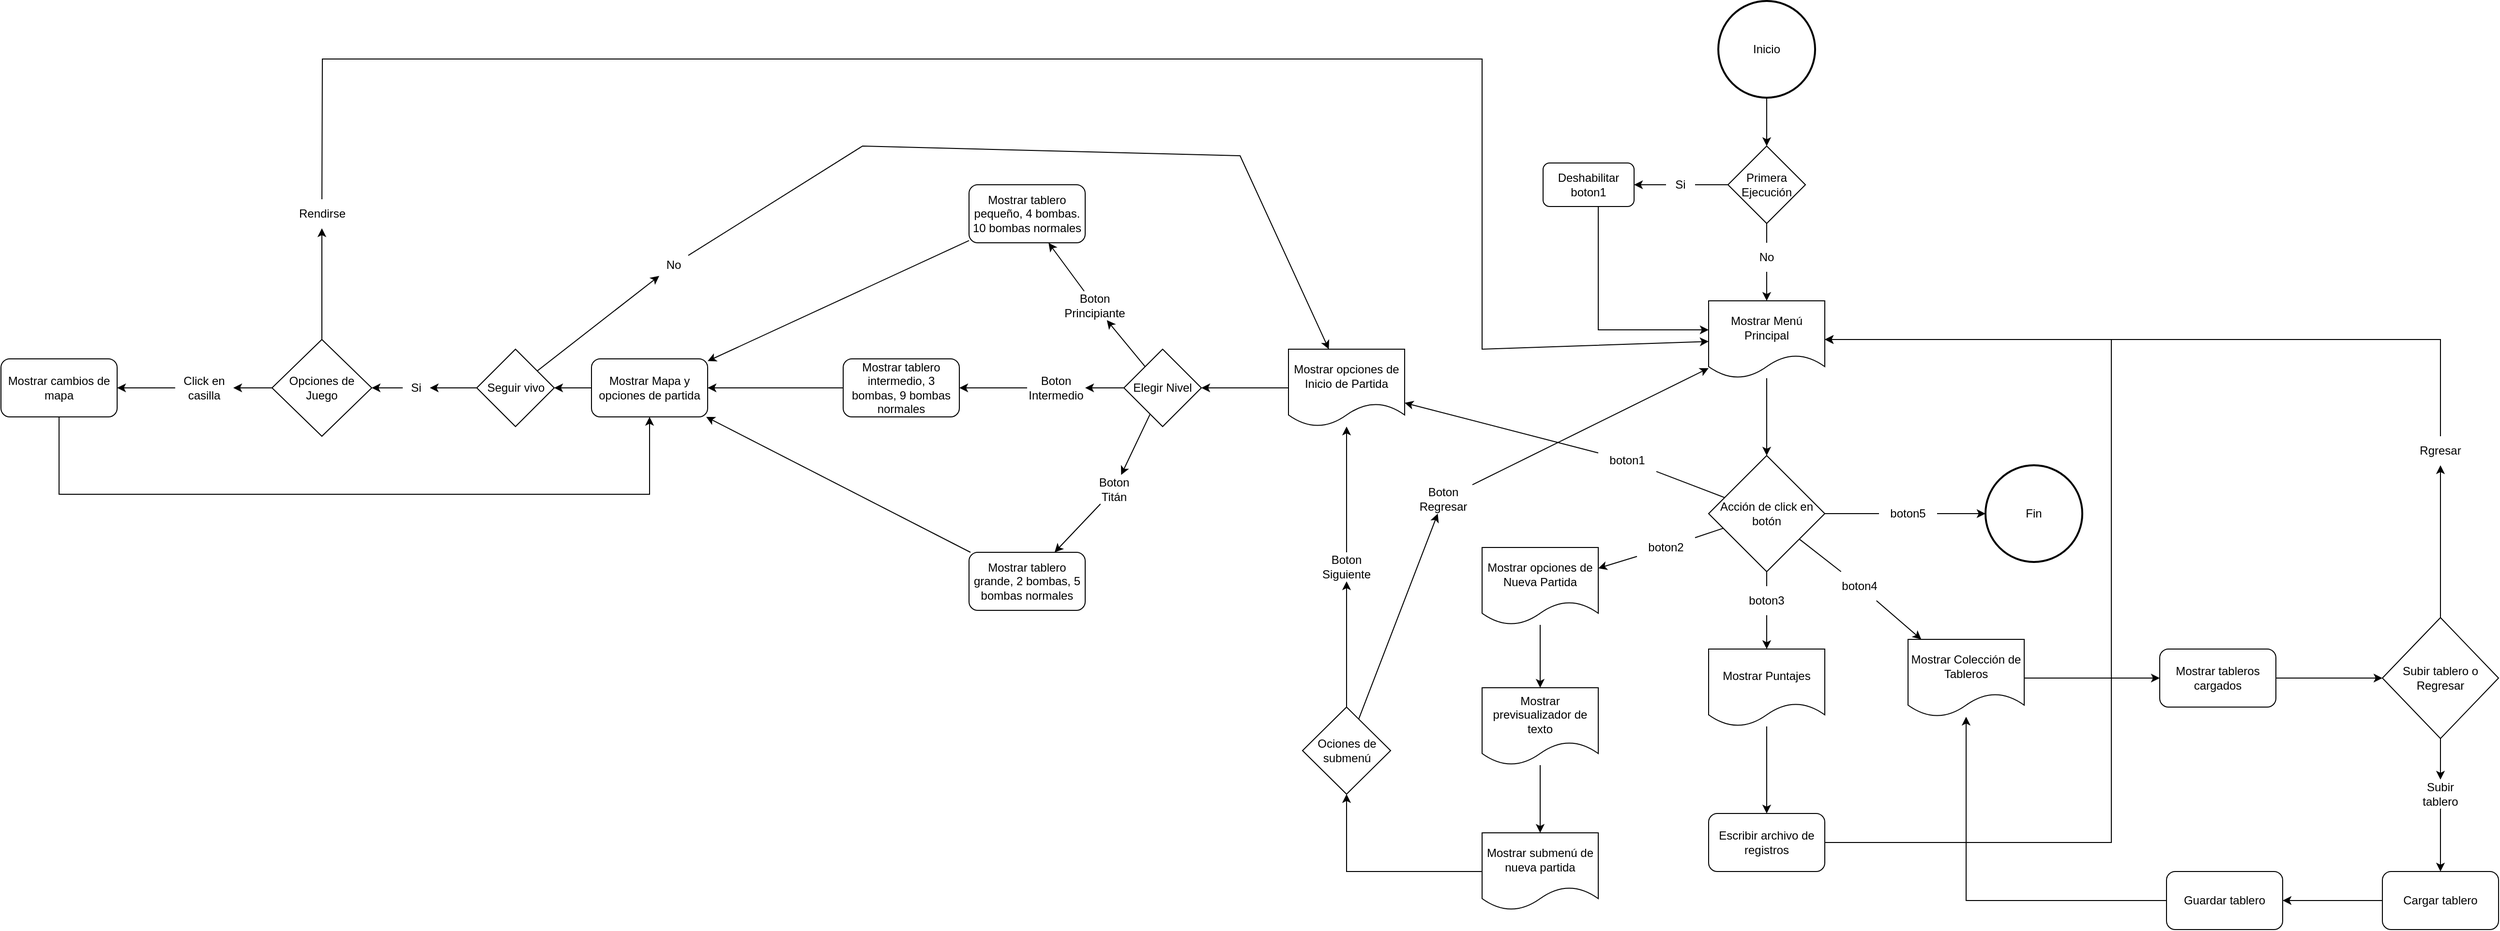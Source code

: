 <mxfile version="21.1.2" type="device">
  <diagram name="Página-1" id="up39gmnO_o5E0UOpGgPX">
    <mxGraphModel dx="2688" dy="746" grid="1" gridSize="10" guides="1" tooltips="1" connect="1" arrows="1" fold="1" page="1" pageScale="1" pageWidth="827" pageHeight="1169" math="0" shadow="0">
      <root>
        <mxCell id="0" />
        <mxCell id="1" parent="0" />
        <mxCell id="CabLyYHGJtXLeLVNCOU3-33" style="edgeStyle=orthogonalEdgeStyle;rounded=0;orthogonalLoop=1;jettySize=auto;html=1;" parent="1" source="CabLyYHGJtXLeLVNCOU3-1" target="CabLyYHGJtXLeLVNCOU3-31" edge="1">
          <mxGeometry relative="1" as="geometry" />
        </mxCell>
        <mxCell id="CabLyYHGJtXLeLVNCOU3-1" value="&lt;font style=&quot;vertical-align: inherit;&quot;&gt;&lt;font style=&quot;vertical-align: inherit;&quot;&gt;Inicio&lt;/font&gt;&lt;/font&gt;" style="strokeWidth=2;html=1;shape=mxgraph.flowchart.start_2;whiteSpace=wrap;" parent="1" vertex="1">
          <mxGeometry x="364" y="20" width="100" height="100" as="geometry" />
        </mxCell>
        <mxCell id="CabLyYHGJtXLeLVNCOU3-8" value="" style="rounded=0;orthogonalLoop=1;jettySize=auto;html=1;" parent="1" source="CabLyYHGJtXLeLVNCOU3-6" target="CabLyYHGJtXLeLVNCOU3-7" edge="1">
          <mxGeometry relative="1" as="geometry" />
        </mxCell>
        <mxCell id="CabLyYHGJtXLeLVNCOU3-6" value="&lt;font style=&quot;vertical-align: inherit;&quot;&gt;&lt;font style=&quot;vertical-align: inherit;&quot;&gt;Mostrar Menú Principal&lt;/font&gt;&lt;/font&gt;" style="shape=document;whiteSpace=wrap;html=1;boundedLbl=1;" parent="1" vertex="1">
          <mxGeometry x="354" y="330" width="120" height="80" as="geometry" />
        </mxCell>
        <mxCell id="CabLyYHGJtXLeLVNCOU3-7" value="&lt;font style=&quot;vertical-align: inherit;&quot;&gt;&lt;font style=&quot;vertical-align: inherit;&quot;&gt;Acción de click en botón&lt;/font&gt;&lt;/font&gt;" style="rhombus;whiteSpace=wrap;html=1;" parent="1" vertex="1">
          <mxGeometry x="354" y="490" width="120" height="120" as="geometry" />
        </mxCell>
        <mxCell id="CabLyYHGJtXLeLVNCOU3-9" value="" style="endArrow=classic;html=1;rounded=0;startArrow=none;" parent="1" source="CabLyYHGJtXLeLVNCOU3-16" target="CabLyYHGJtXLeLVNCOU3-14" edge="1">
          <mxGeometry width="50" height="50" relative="1" as="geometry">
            <mxPoint x="270" y="670" as="sourcePoint" />
            <mxPoint x="280" y="545" as="targetPoint" />
          </mxGeometry>
        </mxCell>
        <mxCell id="CabLyYHGJtXLeLVNCOU3-10" value="" style="endArrow=classic;html=1;rounded=0;startArrow=none;" parent="1" source="CabLyYHGJtXLeLVNCOU3-17" target="CabLyYHGJtXLeLVNCOU3-18" edge="1">
          <mxGeometry width="50" height="50" relative="1" as="geometry">
            <mxPoint x="398" y="578" as="sourcePoint" />
            <mxPoint x="280" y="630" as="targetPoint" />
          </mxGeometry>
        </mxCell>
        <mxCell id="CabLyYHGJtXLeLVNCOU3-11" value="" style="endArrow=classic;html=1;rounded=0;startArrow=none;" parent="1" source="CabLyYHGJtXLeLVNCOU3-22" target="CabLyYHGJtXLeLVNCOU3-20" edge="1">
          <mxGeometry width="50" height="50" relative="1" as="geometry">
            <mxPoint x="408" y="588" as="sourcePoint" />
            <mxPoint x="430" y="680" as="targetPoint" />
          </mxGeometry>
        </mxCell>
        <mxCell id="CabLyYHGJtXLeLVNCOU3-12" value="" style="endArrow=classic;html=1;rounded=0;startArrow=none;" parent="1" source="CabLyYHGJtXLeLVNCOU3-25" target="CabLyYHGJtXLeLVNCOU3-23" edge="1">
          <mxGeometry width="50" height="50" relative="1" as="geometry">
            <mxPoint x="418" y="598" as="sourcePoint" />
            <mxPoint x="510" y="610" as="targetPoint" />
          </mxGeometry>
        </mxCell>
        <mxCell id="CabLyYHGJtXLeLVNCOU3-13" value="" style="endArrow=classic;html=1;rounded=0;startArrow=none;" parent="1" source="CabLyYHGJtXLeLVNCOU3-30" target="CabLyYHGJtXLeLVNCOU3-28" edge="1">
          <mxGeometry width="50" height="50" relative="1" as="geometry">
            <mxPoint x="428" y="608" as="sourcePoint" />
            <mxPoint x="560" y="545" as="targetPoint" />
          </mxGeometry>
        </mxCell>
        <mxCell id="CabLyYHGJtXLeLVNCOU3-14" value="&lt;font style=&quot;vertical-align: inherit;&quot;&gt;&lt;font style=&quot;vertical-align: inherit;&quot;&gt;Mostrar opciones de Inicio de Partida&lt;/font&gt;&lt;/font&gt;" style="shape=document;whiteSpace=wrap;html=1;boundedLbl=1;" parent="1" vertex="1">
          <mxGeometry x="-80" y="380" width="120" height="80" as="geometry" />
        </mxCell>
        <mxCell id="CabLyYHGJtXLeLVNCOU3-15" value="" style="endArrow=none;html=1;rounded=0;" parent="1" source="CabLyYHGJtXLeLVNCOU3-7" target="CabLyYHGJtXLeLVNCOU3-16" edge="1">
          <mxGeometry width="50" height="50" relative="1" as="geometry">
            <mxPoint x="354" y="550" as="sourcePoint" />
            <mxPoint x="250" y="550" as="targetPoint" />
          </mxGeometry>
        </mxCell>
        <mxCell id="CabLyYHGJtXLeLVNCOU3-16" value="&lt;font style=&quot;vertical-align: inherit;&quot;&gt;&lt;font style=&quot;vertical-align: inherit;&quot;&gt;boton1&lt;/font&gt;&lt;/font&gt;" style="text;html=1;strokeColor=none;fillColor=none;align=center;verticalAlign=middle;whiteSpace=wrap;rounded=0;" parent="1" vertex="1">
          <mxGeometry x="240" y="480" width="60" height="30" as="geometry" />
        </mxCell>
        <mxCell id="CabLyYHGJtXLeLVNCOU3-18" value="&lt;font style=&quot;vertical-align: inherit;&quot;&gt;&lt;font style=&quot;vertical-align: inherit;&quot;&gt;Mostrar opciones de Nueva Partida&lt;/font&gt;&lt;/font&gt;" style="shape=document;whiteSpace=wrap;html=1;boundedLbl=1;" parent="1" vertex="1">
          <mxGeometry x="120" y="585" width="120" height="80" as="geometry" />
        </mxCell>
        <mxCell id="CabLyYHGJtXLeLVNCOU3-19" value="" style="endArrow=none;html=1;rounded=0;" parent="1" source="CabLyYHGJtXLeLVNCOU3-7" target="CabLyYHGJtXLeLVNCOU3-17" edge="1">
          <mxGeometry width="50" height="50" relative="1" as="geometry">
            <mxPoint x="382" y="578" as="sourcePoint" />
            <mxPoint x="276" y="670" as="targetPoint" />
          </mxGeometry>
        </mxCell>
        <mxCell id="CabLyYHGJtXLeLVNCOU3-17" value="&lt;font style=&quot;vertical-align: inherit;&quot;&gt;&lt;font style=&quot;vertical-align: inherit;&quot;&gt;boton2&lt;/font&gt;&lt;/font&gt;" style="text;html=1;strokeColor=none;fillColor=none;align=center;verticalAlign=middle;whiteSpace=wrap;rounded=0;" parent="1" vertex="1">
          <mxGeometry x="280" y="570" width="60" height="30" as="geometry" />
        </mxCell>
        <mxCell id="NV9xMTkCbuvVknq5jLuJ-29" value="" style="edgeStyle=orthogonalEdgeStyle;rounded=0;orthogonalLoop=1;jettySize=auto;html=1;" parent="1" source="CabLyYHGJtXLeLVNCOU3-20" target="NV9xMTkCbuvVknq5jLuJ-28" edge="1">
          <mxGeometry relative="1" as="geometry" />
        </mxCell>
        <mxCell id="CabLyYHGJtXLeLVNCOU3-20" value="&lt;font style=&quot;vertical-align: inherit;&quot;&gt;&lt;font style=&quot;vertical-align: inherit;&quot;&gt;Mostrar Puntajes&lt;/font&gt;&lt;/font&gt;" style="shape=document;whiteSpace=wrap;html=1;boundedLbl=1;" parent="1" vertex="1">
          <mxGeometry x="354" y="690" width="120" height="80" as="geometry" />
        </mxCell>
        <mxCell id="CabLyYHGJtXLeLVNCOU3-21" value="" style="endArrow=none;html=1;rounded=0;" parent="1" source="CabLyYHGJtXLeLVNCOU3-7" target="CabLyYHGJtXLeLVNCOU3-22" edge="1">
          <mxGeometry width="50" height="50" relative="1" as="geometry">
            <mxPoint x="414" y="610" as="sourcePoint" />
            <mxPoint x="414" y="690" as="targetPoint" />
          </mxGeometry>
        </mxCell>
        <mxCell id="CabLyYHGJtXLeLVNCOU3-22" value="&lt;font style=&quot;vertical-align: inherit;&quot;&gt;&lt;font style=&quot;vertical-align: inherit;&quot;&gt;boton3&lt;br&gt;&lt;/font&gt;&lt;/font&gt;" style="text;html=1;strokeColor=none;fillColor=none;align=center;verticalAlign=middle;whiteSpace=wrap;rounded=0;" parent="1" vertex="1">
          <mxGeometry x="384" y="625" width="60" height="30" as="geometry" />
        </mxCell>
        <mxCell id="CabLyYHGJtXLeLVNCOU3-23" value="&lt;font style=&quot;vertical-align: inherit;&quot;&gt;&lt;font style=&quot;vertical-align: inherit;&quot;&gt;Mostrar Colección de Tableros&lt;/font&gt;&lt;/font&gt;" style="shape=document;whiteSpace=wrap;html=1;boundedLbl=1;" parent="1" vertex="1">
          <mxGeometry x="560" y="680" width="120" height="80" as="geometry" />
        </mxCell>
        <mxCell id="CabLyYHGJtXLeLVNCOU3-24" value="" style="endArrow=none;html=1;rounded=0;" parent="1" source="CabLyYHGJtXLeLVNCOU3-7" target="CabLyYHGJtXLeLVNCOU3-25" edge="1">
          <mxGeometry width="50" height="50" relative="1" as="geometry">
            <mxPoint x="447" y="577" as="sourcePoint" />
            <mxPoint x="572" y="680" as="targetPoint" />
          </mxGeometry>
        </mxCell>
        <mxCell id="CabLyYHGJtXLeLVNCOU3-25" value="&lt;font style=&quot;vertical-align: inherit;&quot;&gt;&lt;font style=&quot;vertical-align: inherit;&quot;&gt;boton4&lt;/font&gt;&lt;/font&gt;" style="text;html=1;strokeColor=none;fillColor=none;align=center;verticalAlign=middle;whiteSpace=wrap;rounded=0;" parent="1" vertex="1">
          <mxGeometry x="480" y="610" width="60" height="30" as="geometry" />
        </mxCell>
        <mxCell id="CabLyYHGJtXLeLVNCOU3-28" value="&lt;font style=&quot;vertical-align: inherit;&quot;&gt;&lt;font style=&quot;vertical-align: inherit;&quot;&gt;&lt;font style=&quot;vertical-align: inherit;&quot;&gt;&lt;font style=&quot;vertical-align: inherit;&quot;&gt;Fin&lt;/font&gt;&lt;/font&gt;&lt;/font&gt;&lt;/font&gt;" style="strokeWidth=2;html=1;shape=mxgraph.flowchart.start_2;whiteSpace=wrap;" parent="1" vertex="1">
          <mxGeometry x="640" y="500" width="100" height="100" as="geometry" />
        </mxCell>
        <mxCell id="CabLyYHGJtXLeLVNCOU3-29" value="" style="endArrow=none;html=1;rounded=0;" parent="1" source="CabLyYHGJtXLeLVNCOU3-7" target="CabLyYHGJtXLeLVNCOU3-30" edge="1">
          <mxGeometry width="50" height="50" relative="1" as="geometry">
            <mxPoint x="472" y="548" as="sourcePoint" />
            <mxPoint x="610" y="542" as="targetPoint" />
          </mxGeometry>
        </mxCell>
        <mxCell id="CabLyYHGJtXLeLVNCOU3-30" value="&lt;font style=&quot;vertical-align: inherit;&quot;&gt;&lt;font style=&quot;vertical-align: inherit;&quot;&gt;boton5&lt;/font&gt;&lt;/font&gt;" style="text;html=1;strokeColor=none;fillColor=none;align=center;verticalAlign=middle;whiteSpace=wrap;rounded=0;" parent="1" vertex="1">
          <mxGeometry x="530" y="535" width="60" height="30" as="geometry" />
        </mxCell>
        <mxCell id="CabLyYHGJtXLeLVNCOU3-34" style="rounded=0;orthogonalLoop=1;jettySize=auto;html=1;startArrow=none;" parent="1" source="CabLyYHGJtXLeLVNCOU3-38" target="CabLyYHGJtXLeLVNCOU3-36" edge="1">
          <mxGeometry relative="1" as="geometry">
            <mxPoint x="360" y="210" as="targetPoint" />
          </mxGeometry>
        </mxCell>
        <mxCell id="CabLyYHGJtXLeLVNCOU3-31" value="&lt;font style=&quot;vertical-align: inherit;&quot;&gt;&lt;font style=&quot;vertical-align: inherit;&quot;&gt;Primera Ejecución&lt;/font&gt;&lt;/font&gt;" style="rhombus;whiteSpace=wrap;html=1;" parent="1" vertex="1">
          <mxGeometry x="374" y="170" width="80" height="80" as="geometry" />
        </mxCell>
        <mxCell id="CabLyYHGJtXLeLVNCOU3-43" style="edgeStyle=orthogonalEdgeStyle;rounded=0;orthogonalLoop=1;jettySize=auto;html=1;" parent="1" source="CabLyYHGJtXLeLVNCOU3-36" target="CabLyYHGJtXLeLVNCOU3-6" edge="1">
          <mxGeometry relative="1" as="geometry">
            <Array as="points">
              <mxPoint x="240" y="360" />
            </Array>
          </mxGeometry>
        </mxCell>
        <mxCell id="CabLyYHGJtXLeLVNCOU3-36" value="&lt;font style=&quot;vertical-align: inherit;&quot;&gt;&lt;font style=&quot;vertical-align: inherit;&quot;&gt;&lt;font style=&quot;vertical-align: inherit;&quot;&gt;&lt;font style=&quot;vertical-align: inherit;&quot;&gt;&lt;font style=&quot;vertical-align: inherit;&quot;&gt;&lt;font style=&quot;vertical-align: inherit;&quot;&gt;Deshabilitar boton1&lt;/font&gt;&lt;/font&gt;&lt;/font&gt;&lt;/font&gt;&lt;br&gt;&lt;/font&gt;&lt;/font&gt;" style="rounded=1;whiteSpace=wrap;html=1;" parent="1" vertex="1">
          <mxGeometry x="183" y="187.5" width="94" height="45" as="geometry" />
        </mxCell>
        <mxCell id="CabLyYHGJtXLeLVNCOU3-37" value="" style="rounded=0;orthogonalLoop=1;jettySize=auto;html=1;endArrow=none;" parent="1" source="CabLyYHGJtXLeLVNCOU3-31" target="CabLyYHGJtXLeLVNCOU3-38" edge="1">
          <mxGeometry relative="1" as="geometry">
            <mxPoint x="294" y="210" as="targetPoint" />
            <mxPoint x="374" y="210" as="sourcePoint" />
          </mxGeometry>
        </mxCell>
        <mxCell id="CabLyYHGJtXLeLVNCOU3-38" value="&lt;font style=&quot;vertical-align: inherit;&quot;&gt;&lt;font style=&quot;vertical-align: inherit;&quot;&gt;Si&lt;/font&gt;&lt;/font&gt;" style="text;html=1;strokeColor=none;fillColor=none;align=center;verticalAlign=middle;whiteSpace=wrap;rounded=0;" parent="1" vertex="1">
          <mxGeometry x="310" y="195" width="30" height="30" as="geometry" />
        </mxCell>
        <mxCell id="CabLyYHGJtXLeLVNCOU3-39" style="rounded=0;orthogonalLoop=1;jettySize=auto;html=1;startArrow=none;" parent="1" source="CabLyYHGJtXLeLVNCOU3-42" target="CabLyYHGJtXLeLVNCOU3-6" edge="1">
          <mxGeometry relative="1" as="geometry">
            <mxPoint x="640" y="210" as="targetPoint" />
            <Array as="points" />
          </mxGeometry>
        </mxCell>
        <mxCell id="CabLyYHGJtXLeLVNCOU3-41" value="" style="rounded=0;orthogonalLoop=1;jettySize=auto;html=1;endArrow=none;" parent="1" source="CabLyYHGJtXLeLVNCOU3-31" target="CabLyYHGJtXLeLVNCOU3-42" edge="1">
          <mxGeometry relative="1" as="geometry">
            <mxPoint x="621" y="255" as="targetPoint" />
            <mxPoint x="701" y="255" as="sourcePoint" />
          </mxGeometry>
        </mxCell>
        <mxCell id="CabLyYHGJtXLeLVNCOU3-42" value="&lt;font style=&quot;vertical-align: inherit;&quot;&gt;&lt;font style=&quot;vertical-align: inherit;&quot;&gt;&lt;font style=&quot;vertical-align: inherit;&quot;&gt;&lt;font style=&quot;vertical-align: inherit;&quot;&gt;No&lt;/font&gt;&lt;/font&gt;&lt;/font&gt;&lt;/font&gt;" style="text;html=1;strokeColor=none;fillColor=none;align=center;verticalAlign=middle;whiteSpace=wrap;rounded=0;" parent="1" vertex="1">
          <mxGeometry x="399" y="270" width="30" height="30" as="geometry" />
        </mxCell>
        <mxCell id="CabLyYHGJtXLeLVNCOU3-46" style="rounded=0;orthogonalLoop=1;jettySize=auto;html=1;" parent="1" source="CabLyYHGJtXLeLVNCOU3-18" target="CabLyYHGJtXLeLVNCOU3-51" edge="1">
          <mxGeometry relative="1" as="geometry">
            <mxPoint x="217" y="830" as="targetPoint" />
            <mxPoint x="217" y="760" as="sourcePoint" />
          </mxGeometry>
        </mxCell>
        <mxCell id="CabLyYHGJtXLeLVNCOU3-49" style="rounded=0;orthogonalLoop=1;jettySize=auto;html=1;" parent="1" source="CabLyYHGJtXLeLVNCOU3-51" target="CabLyYHGJtXLeLVNCOU3-52" edge="1">
          <mxGeometry relative="1" as="geometry">
            <mxPoint x="230" y="890" as="sourcePoint" />
            <mxPoint x="230" y="940" as="targetPoint" />
          </mxGeometry>
        </mxCell>
        <mxCell id="CabLyYHGJtXLeLVNCOU3-47" value="&lt;font style=&quot;vertical-align: inherit;&quot;&gt;&lt;font style=&quot;vertical-align: inherit;&quot;&gt;Ociones de submenú&lt;/font&gt;&lt;/font&gt;" style="rhombus;whiteSpace=wrap;html=1;" parent="1" vertex="1">
          <mxGeometry x="-65.5" y="750" width="91" height="90" as="geometry" />
        </mxCell>
        <mxCell id="CabLyYHGJtXLeLVNCOU3-50" style="rounded=0;orthogonalLoop=1;jettySize=auto;html=1;" parent="1" source="CabLyYHGJtXLeLVNCOU3-52" target="CabLyYHGJtXLeLVNCOU3-47" edge="1">
          <mxGeometry relative="1" as="geometry">
            <mxPoint x="229.897" y="1000" as="sourcePoint" />
            <Array as="points">
              <mxPoint x="-20" y="920" />
            </Array>
          </mxGeometry>
        </mxCell>
        <mxCell id="CabLyYHGJtXLeLVNCOU3-51" value="&lt;font style=&quot;vertical-align: inherit;&quot;&gt;&lt;font style=&quot;vertical-align: inherit;&quot;&gt;Mostrar previsualizador de texto&lt;/font&gt;&lt;/font&gt;" style="shape=document;whiteSpace=wrap;html=1;boundedLbl=1;" parent="1" vertex="1">
          <mxGeometry x="120" y="730" width="120" height="80" as="geometry" />
        </mxCell>
        <mxCell id="CabLyYHGJtXLeLVNCOU3-52" value="&lt;font style=&quot;vertical-align: inherit;&quot;&gt;&lt;font style=&quot;vertical-align: inherit;&quot;&gt;Mostrar submenú de nueva partida&lt;/font&gt;&lt;/font&gt;" style="shape=document;whiteSpace=wrap;html=1;boundedLbl=1;" parent="1" vertex="1">
          <mxGeometry x="120" y="880" width="120" height="80" as="geometry" />
        </mxCell>
        <mxCell id="NV9xMTkCbuvVknq5jLuJ-2" value="" style="endArrow=classic;html=1;rounded=0;" parent="1" source="NV9xMTkCbuvVknq5jLuJ-4" target="CabLyYHGJtXLeLVNCOU3-6" edge="1">
          <mxGeometry width="50" height="50" relative="1" as="geometry">
            <mxPoint x="550" y="1150" as="sourcePoint" />
            <mxPoint x="830" y="1115" as="targetPoint" />
            <Array as="points" />
          </mxGeometry>
        </mxCell>
        <mxCell id="NV9xMTkCbuvVknq5jLuJ-3" value="" style="endArrow=classic;html=1;rounded=0;" parent="1" source="CabLyYHGJtXLeLVNCOU3-47" target="NV9xMTkCbuvVknq5jLuJ-4" edge="1">
          <mxGeometry width="50" height="50" relative="1" as="geometry">
            <mxPoint x="275" y="1115" as="sourcePoint" />
            <mxPoint x="377" y="410" as="targetPoint" />
            <Array as="points" />
          </mxGeometry>
        </mxCell>
        <mxCell id="NV9xMTkCbuvVknq5jLuJ-4" value="&lt;font style=&quot;vertical-align: inherit;&quot;&gt;&lt;font style=&quot;vertical-align: inherit;&quot;&gt;&lt;font style=&quot;vertical-align: inherit;&quot;&gt;&lt;font style=&quot;vertical-align: inherit;&quot;&gt;Boton Regresar&lt;/font&gt;&lt;/font&gt;&lt;/font&gt;&lt;/font&gt;" style="text;html=1;strokeColor=none;fillColor=none;align=center;verticalAlign=middle;whiteSpace=wrap;rounded=0;" parent="1" vertex="1">
          <mxGeometry x="50" y="520" width="60" height="30" as="geometry" />
        </mxCell>
        <mxCell id="NV9xMTkCbuvVknq5jLuJ-5" value="" style="endArrow=classic;html=1;rounded=0;" parent="1" source="NV9xMTkCbuvVknq5jLuJ-7" target="CabLyYHGJtXLeLVNCOU3-14" edge="1">
          <mxGeometry width="50" height="50" relative="1" as="geometry">
            <mxPoint x="310" y="890" as="sourcePoint" />
            <mxPoint x="360" y="840" as="targetPoint" />
            <Array as="points" />
          </mxGeometry>
        </mxCell>
        <mxCell id="NV9xMTkCbuvVknq5jLuJ-6" value="" style="endArrow=classic;html=1;rounded=0;" parent="1" source="CabLyYHGJtXLeLVNCOU3-47" target="NV9xMTkCbuvVknq5jLuJ-7" edge="1">
          <mxGeometry width="50" height="50" relative="1" as="geometry">
            <mxPoint x="186" y="1113" as="sourcePoint" />
            <mxPoint x="157" y="590" as="targetPoint" />
            <Array as="points">
              <mxPoint x="-20" y="690" />
            </Array>
          </mxGeometry>
        </mxCell>
        <mxCell id="NV9xMTkCbuvVknq5jLuJ-7" value="&lt;font style=&quot;vertical-align: inherit;&quot;&gt;&lt;font style=&quot;vertical-align: inherit;&quot;&gt;&lt;font style=&quot;vertical-align: inherit;&quot;&gt;&lt;font style=&quot;vertical-align: inherit;&quot;&gt;Boton Siguiente&lt;/font&gt;&lt;/font&gt;&lt;/font&gt;&lt;/font&gt;" style="text;html=1;strokeColor=none;fillColor=none;align=center;verticalAlign=middle;whiteSpace=wrap;rounded=0;" parent="1" vertex="1">
          <mxGeometry x="-50" y="590" width="60" height="30" as="geometry" />
        </mxCell>
        <mxCell id="NV9xMTkCbuvVknq5jLuJ-9" value="" style="endArrow=classic;html=1;rounded=0;" parent="1" source="CabLyYHGJtXLeLVNCOU3-14" target="NV9xMTkCbuvVknq5jLuJ-10" edge="1">
          <mxGeometry width="50" height="50" relative="1" as="geometry">
            <mxPoint y="640" as="sourcePoint" />
            <mxPoint x="-170" y="420" as="targetPoint" />
          </mxGeometry>
        </mxCell>
        <mxCell id="NV9xMTkCbuvVknq5jLuJ-10" value="&lt;font style=&quot;vertical-align: inherit;&quot;&gt;&lt;font style=&quot;vertical-align: inherit;&quot;&gt;Elegir Nivel&lt;/font&gt;&lt;/font&gt;" style="rhombus;whiteSpace=wrap;html=1;" parent="1" vertex="1">
          <mxGeometry x="-250" y="380" width="80" height="80" as="geometry" />
        </mxCell>
        <mxCell id="NV9xMTkCbuvVknq5jLuJ-11" value="" style="endArrow=classic;html=1;rounded=0;" parent="1" source="NV9xMTkCbuvVknq5jLuJ-23" target="NV9xMTkCbuvVknq5jLuJ-21" edge="1">
          <mxGeometry width="50" height="50" relative="1" as="geometry">
            <mxPoint x="-120" y="640" as="sourcePoint" />
            <mxPoint x="-210" y="660" as="targetPoint" />
          </mxGeometry>
        </mxCell>
        <mxCell id="NV9xMTkCbuvVknq5jLuJ-13" value="" style="endArrow=classic;html=1;rounded=0;" parent="1" source="NV9xMTkCbuvVknq5jLuJ-20" target="NV9xMTkCbuvVknq5jLuJ-18" edge="1">
          <mxGeometry width="50" height="50" relative="1" as="geometry">
            <mxPoint x="-120" y="640" as="sourcePoint" />
            <mxPoint x="-150" y="610" as="targetPoint" />
          </mxGeometry>
        </mxCell>
        <mxCell id="NV9xMTkCbuvVknq5jLuJ-14" value="" style="endArrow=classic;html=1;rounded=0;" parent="1" source="NV9xMTkCbuvVknq5jLuJ-16" target="NV9xMTkCbuvVknq5jLuJ-15" edge="1">
          <mxGeometry width="50" height="50" relative="1" as="geometry">
            <mxPoint x="-120" y="640" as="sourcePoint" />
            <mxPoint x="-290" y="570" as="targetPoint" />
          </mxGeometry>
        </mxCell>
        <mxCell id="NV9xMTkCbuvVknq5jLuJ-15" value="&lt;font style=&quot;vertical-align: inherit;&quot;&gt;&lt;font style=&quot;vertical-align: inherit;&quot;&gt;Mostrar tablero pequeño, 4 bombas. 10 bombas normales&lt;/font&gt;&lt;/font&gt;" style="rounded=1;whiteSpace=wrap;html=1;" parent="1" vertex="1">
          <mxGeometry x="-410" y="210" width="120" height="60" as="geometry" />
        </mxCell>
        <mxCell id="NV9xMTkCbuvVknq5jLuJ-17" value="" style="endArrow=classic;html=1;rounded=0;" parent="1" source="NV9xMTkCbuvVknq5jLuJ-10" target="NV9xMTkCbuvVknq5jLuJ-16" edge="1">
          <mxGeometry width="50" height="50" relative="1" as="geometry">
            <mxPoint x="-250" y="420" as="sourcePoint" />
            <mxPoint x="-410" y="420" as="targetPoint" />
          </mxGeometry>
        </mxCell>
        <mxCell id="NV9xMTkCbuvVknq5jLuJ-16" value="&lt;font style=&quot;vertical-align: inherit;&quot;&gt;&lt;font style=&quot;vertical-align: inherit;&quot;&gt;Boton Principiante&lt;/font&gt;&lt;/font&gt;" style="text;html=1;strokeColor=none;fillColor=none;align=center;verticalAlign=middle;whiteSpace=wrap;rounded=0;" parent="1" vertex="1">
          <mxGeometry x="-310" y="320" width="60" height="30" as="geometry" />
        </mxCell>
        <mxCell id="NV9xMTkCbuvVknq5jLuJ-18" value="&lt;font style=&quot;vertical-align: inherit;&quot;&gt;&lt;font style=&quot;vertical-align: inherit;&quot;&gt;Mostrar tablero intermedio, 3 bombas, 9 bombas normales&lt;/font&gt;&lt;/font&gt;" style="rounded=1;whiteSpace=wrap;html=1;" parent="1" vertex="1">
          <mxGeometry x="-540" y="390" width="120" height="60" as="geometry" />
        </mxCell>
        <mxCell id="NV9xMTkCbuvVknq5jLuJ-19" value="" style="endArrow=classic;html=1;rounded=0;" parent="1" source="NV9xMTkCbuvVknq5jLuJ-10" target="NV9xMTkCbuvVknq5jLuJ-20" edge="1">
          <mxGeometry width="50" height="50" relative="1" as="geometry">
            <mxPoint x="-232" y="438" as="sourcePoint" />
            <mxPoint x="-372" y="550" as="targetPoint" />
          </mxGeometry>
        </mxCell>
        <mxCell id="NV9xMTkCbuvVknq5jLuJ-20" value="&lt;font style=&quot;vertical-align: inherit;&quot;&gt;&lt;font style=&quot;vertical-align: inherit;&quot;&gt;Boton Intermedio&lt;/font&gt;&lt;/font&gt;" style="text;html=1;strokeColor=none;fillColor=none;align=center;verticalAlign=middle;whiteSpace=wrap;rounded=0;" parent="1" vertex="1">
          <mxGeometry x="-350" y="405" width="60" height="30" as="geometry" />
        </mxCell>
        <mxCell id="NV9xMTkCbuvVknq5jLuJ-21" value="&lt;font style=&quot;vertical-align: inherit;&quot;&gt;&lt;font style=&quot;vertical-align: inherit;&quot;&gt;Mostrar tablero grande, 2 bombas, 5 bombas normales&lt;/font&gt;&lt;/font&gt;" style="rounded=1;whiteSpace=wrap;html=1;" parent="1" vertex="1">
          <mxGeometry x="-410" y="590" width="120" height="60" as="geometry" />
        </mxCell>
        <mxCell id="NV9xMTkCbuvVknq5jLuJ-22" value="" style="endArrow=classic;html=1;rounded=0;" parent="1" source="NV9xMTkCbuvVknq5jLuJ-10" target="NV9xMTkCbuvVknq5jLuJ-23" edge="1">
          <mxGeometry width="50" height="50" relative="1" as="geometry">
            <mxPoint x="-210" y="460" as="sourcePoint" />
            <mxPoint x="-210" y="630" as="targetPoint" />
          </mxGeometry>
        </mxCell>
        <mxCell id="NV9xMTkCbuvVknq5jLuJ-23" value="&lt;font style=&quot;vertical-align: inherit;&quot;&gt;&lt;font style=&quot;vertical-align: inherit;&quot;&gt;Boton Titán&lt;/font&gt;&lt;/font&gt;" style="text;html=1;strokeColor=none;fillColor=none;align=center;verticalAlign=middle;whiteSpace=wrap;rounded=0;" parent="1" vertex="1">
          <mxGeometry x="-290" y="510" width="60" height="30" as="geometry" />
        </mxCell>
        <mxCell id="NV9xMTkCbuvVknq5jLuJ-32" style="rounded=0;orthogonalLoop=1;jettySize=auto;html=1;" parent="1" source="NV9xMTkCbuvVknq5jLuJ-39" target="NV9xMTkCbuvVknq5jLuJ-31" edge="1">
          <mxGeometry relative="1" as="geometry" />
        </mxCell>
        <mxCell id="NV9xMTkCbuvVknq5jLuJ-24" value="&lt;font style=&quot;vertical-align: inherit;&quot;&gt;&lt;font style=&quot;vertical-align: inherit;&quot;&gt;Mostrar Mapa y opciones de partida&lt;/font&gt;&lt;/font&gt;" style="rounded=1;whiteSpace=wrap;html=1;" parent="1" vertex="1">
          <mxGeometry x="-800" y="390" width="120" height="60" as="geometry" />
        </mxCell>
        <mxCell id="NV9xMTkCbuvVknq5jLuJ-25" value="" style="endArrow=classic;html=1;rounded=0;" parent="1" source="NV9xMTkCbuvVknq5jLuJ-21" target="NV9xMTkCbuvVknq5jLuJ-24" edge="1">
          <mxGeometry width="50" height="50" relative="1" as="geometry">
            <mxPoint x="-360" y="680" as="sourcePoint" />
            <mxPoint x="-310" y="630" as="targetPoint" />
          </mxGeometry>
        </mxCell>
        <mxCell id="NV9xMTkCbuvVknq5jLuJ-26" value="" style="endArrow=classic;html=1;rounded=0;" parent="1" source="NV9xMTkCbuvVknq5jLuJ-15" target="NV9xMTkCbuvVknq5jLuJ-24" edge="1">
          <mxGeometry width="50" height="50" relative="1" as="geometry">
            <mxPoint x="-230" y="700" as="sourcePoint" />
            <mxPoint x="-350" y="820" as="targetPoint" />
          </mxGeometry>
        </mxCell>
        <mxCell id="NV9xMTkCbuvVknq5jLuJ-27" value="" style="endArrow=classic;html=1;rounded=0;" parent="1" source="NV9xMTkCbuvVknq5jLuJ-18" target="NV9xMTkCbuvVknq5jLuJ-24" edge="1">
          <mxGeometry width="50" height="50" relative="1" as="geometry">
            <mxPoint x="-220" y="710" as="sourcePoint" />
            <mxPoint x="-340" y="830" as="targetPoint" />
          </mxGeometry>
        </mxCell>
        <mxCell id="NV9xMTkCbuvVknq5jLuJ-28" value="&lt;font style=&quot;vertical-align: inherit;&quot;&gt;&lt;font style=&quot;vertical-align: inherit;&quot;&gt;Escribir archivo de registros&lt;/font&gt;&lt;/font&gt;" style="rounded=1;whiteSpace=wrap;html=1;" parent="1" vertex="1">
          <mxGeometry x="354" y="860" width="120" height="60" as="geometry" />
        </mxCell>
        <mxCell id="NV9xMTkCbuvVknq5jLuJ-30" value="&lt;font style=&quot;vertical-align: inherit;&quot;&gt;&lt;font style=&quot;vertical-align: inherit;&quot;&gt;Mostrar cambios de mapa&lt;/font&gt;&lt;/font&gt;" style="rounded=1;whiteSpace=wrap;html=1;" parent="1" vertex="1">
          <mxGeometry x="-1410" y="390" width="120" height="60" as="geometry" />
        </mxCell>
        <mxCell id="NV9xMTkCbuvVknq5jLuJ-31" value="&lt;font style=&quot;vertical-align: inherit;&quot;&gt;&lt;font style=&quot;vertical-align: inherit;&quot;&gt;Opciones de Juego&lt;/font&gt;&lt;/font&gt;" style="rhombus;whiteSpace=wrap;html=1;" parent="1" vertex="1">
          <mxGeometry x="-1130" y="370" width="103" height="100" as="geometry" />
        </mxCell>
        <mxCell id="NV9xMTkCbuvVknq5jLuJ-33" value="" style="endArrow=classic;html=1;rounded=0;" parent="1" source="NV9xMTkCbuvVknq5jLuJ-35" target="CabLyYHGJtXLeLVNCOU3-6" edge="1">
          <mxGeometry width="50" height="50" relative="1" as="geometry">
            <mxPoint x="-690" y="600" as="sourcePoint" />
            <mxPoint x="-720" y="360" as="targetPoint" />
            <Array as="points">
              <mxPoint x="-1078" y="80" />
              <mxPoint x="120" y="80" />
              <mxPoint x="120" y="380" />
            </Array>
          </mxGeometry>
        </mxCell>
        <mxCell id="NV9xMTkCbuvVknq5jLuJ-34" value="" style="endArrow=classic;html=1;rounded=0;" parent="1" source="NV9xMTkCbuvVknq5jLuJ-31" target="NV9xMTkCbuvVknq5jLuJ-35" edge="1">
          <mxGeometry width="50" height="50" relative="1" as="geometry">
            <mxPoint x="-948" y="370" as="sourcePoint" />
            <mxPoint x="214" y="242" as="targetPoint" />
            <Array as="points" />
          </mxGeometry>
        </mxCell>
        <mxCell id="NV9xMTkCbuvVknq5jLuJ-35" value="&lt;font style=&quot;vertical-align: inherit;&quot;&gt;&lt;font style=&quot;vertical-align: inherit;&quot;&gt;Rendirse&lt;/font&gt;&lt;/font&gt;" style="text;html=1;strokeColor=none;fillColor=none;align=center;verticalAlign=middle;whiteSpace=wrap;rounded=0;" parent="1" vertex="1">
          <mxGeometry x="-1108.5" y="225" width="60" height="30" as="geometry" />
        </mxCell>
        <mxCell id="NV9xMTkCbuvVknq5jLuJ-37" value="" style="rounded=0;orthogonalLoop=1;jettySize=auto;html=1;" parent="1" source="NV9xMTkCbuvVknq5jLuJ-24" target="NV9xMTkCbuvVknq5jLuJ-36" edge="1">
          <mxGeometry relative="1" as="geometry">
            <mxPoint x="-800" y="420" as="sourcePoint" />
            <mxPoint x="-1027" y="420" as="targetPoint" />
          </mxGeometry>
        </mxCell>
        <mxCell id="NV9xMTkCbuvVknq5jLuJ-36" value="&lt;font style=&quot;vertical-align: inherit;&quot;&gt;&lt;font style=&quot;vertical-align: inherit;&quot;&gt;Seguir vivo&lt;/font&gt;&lt;/font&gt;" style="rhombus;whiteSpace=wrap;html=1;" parent="1" vertex="1">
          <mxGeometry x="-918.5" y="380" width="80" height="80" as="geometry" />
        </mxCell>
        <mxCell id="NV9xMTkCbuvVknq5jLuJ-38" value="" style="rounded=0;orthogonalLoop=1;jettySize=auto;html=1;" parent="1" source="NV9xMTkCbuvVknq5jLuJ-36" target="NV9xMTkCbuvVknq5jLuJ-39" edge="1">
          <mxGeometry relative="1" as="geometry">
            <mxPoint x="-950" y="420" as="sourcePoint" />
            <mxPoint x="-1027" y="420" as="targetPoint" />
          </mxGeometry>
        </mxCell>
        <mxCell id="NV9xMTkCbuvVknq5jLuJ-39" value="&lt;font style=&quot;vertical-align: inherit;&quot;&gt;&lt;font style=&quot;vertical-align: inherit;&quot;&gt;Si&lt;/font&gt;&lt;/font&gt;" style="text;html=1;strokeColor=none;fillColor=none;align=center;verticalAlign=middle;whiteSpace=wrap;rounded=0;" parent="1" vertex="1">
          <mxGeometry x="-995" y="407.5" width="28" height="25" as="geometry" />
        </mxCell>
        <mxCell id="NV9xMTkCbuvVknq5jLuJ-40" value="" style="endArrow=classic;html=1;rounded=0;" parent="1" source="NV9xMTkCbuvVknq5jLuJ-42" target="CabLyYHGJtXLeLVNCOU3-14" edge="1">
          <mxGeometry width="50" height="50" relative="1" as="geometry">
            <mxPoint x="-750" y="360" as="sourcePoint" />
            <mxPoint x="-700" y="310" as="targetPoint" />
            <Array as="points">
              <mxPoint x="-520" y="170" />
              <mxPoint x="-130" y="180" />
            </Array>
          </mxGeometry>
        </mxCell>
        <mxCell id="NV9xMTkCbuvVknq5jLuJ-41" value="" style="endArrow=classic;html=1;rounded=0;" parent="1" source="NV9xMTkCbuvVknq5jLuJ-36" target="NV9xMTkCbuvVknq5jLuJ-42" edge="1">
          <mxGeometry width="50" height="50" relative="1" as="geometry">
            <mxPoint x="-855" y="404" as="sourcePoint" />
            <mxPoint x="-38" y="380" as="targetPoint" />
            <Array as="points" />
          </mxGeometry>
        </mxCell>
        <mxCell id="NV9xMTkCbuvVknq5jLuJ-42" value="&lt;font style=&quot;vertical-align: inherit;&quot;&gt;&lt;font style=&quot;vertical-align: inherit;&quot;&gt;No&lt;/font&gt;&lt;/font&gt;" style="text;html=1;strokeColor=none;fillColor=none;align=center;verticalAlign=middle;whiteSpace=wrap;rounded=0;" parent="1" vertex="1">
          <mxGeometry x="-730" y="280" width="30" height="25" as="geometry" />
        </mxCell>
        <mxCell id="NV9xMTkCbuvVknq5jLuJ-43" value="" style="endArrow=classic;html=1;rounded=0;" parent="1" source="NV9xMTkCbuvVknq5jLuJ-45" target="NV9xMTkCbuvVknq5jLuJ-30" edge="1">
          <mxGeometry width="50" height="50" relative="1" as="geometry">
            <mxPoint x="-1020" y="480" as="sourcePoint" />
            <mxPoint x="-970" y="430" as="targetPoint" />
          </mxGeometry>
        </mxCell>
        <mxCell id="NV9xMTkCbuvVknq5jLuJ-44" value="" style="endArrow=classic;html=1;rounded=0;" parent="1" source="NV9xMTkCbuvVknq5jLuJ-31" target="NV9xMTkCbuvVknq5jLuJ-45" edge="1">
          <mxGeometry width="50" height="50" relative="1" as="geometry">
            <mxPoint x="-1130" y="420" as="sourcePoint" />
            <mxPoint x="-1290" y="420" as="targetPoint" />
          </mxGeometry>
        </mxCell>
        <mxCell id="NV9xMTkCbuvVknq5jLuJ-45" value="&lt;font style=&quot;vertical-align: inherit;&quot;&gt;&lt;font style=&quot;vertical-align: inherit;&quot;&gt;Click en casilla&lt;/font&gt;&lt;/font&gt;" style="text;html=1;strokeColor=none;fillColor=none;align=center;verticalAlign=middle;whiteSpace=wrap;rounded=0;" parent="1" vertex="1">
          <mxGeometry x="-1230" y="405" width="60" height="30" as="geometry" />
        </mxCell>
        <mxCell id="NV9xMTkCbuvVknq5jLuJ-46" value="" style="endArrow=classic;html=1;rounded=0;" parent="1" source="NV9xMTkCbuvVknq5jLuJ-30" target="NV9xMTkCbuvVknq5jLuJ-24" edge="1">
          <mxGeometry width="50" height="50" relative="1" as="geometry">
            <mxPoint x="-1020" y="470" as="sourcePoint" />
            <mxPoint x="-970" y="420" as="targetPoint" />
            <Array as="points">
              <mxPoint x="-1350" y="530" />
              <mxPoint x="-740" y="530" />
            </Array>
          </mxGeometry>
        </mxCell>
        <mxCell id="NV9xMTkCbuvVknq5jLuJ-47" value="" style="endArrow=classic;html=1;rounded=0;" parent="1" source="NV9xMTkCbuvVknq5jLuJ-28" target="CabLyYHGJtXLeLVNCOU3-6" edge="1">
          <mxGeometry width="50" height="50" relative="1" as="geometry">
            <mxPoint x="520" y="770" as="sourcePoint" />
            <mxPoint x="730" y="900" as="targetPoint" />
            <Array as="points">
              <mxPoint x="770" y="890" />
              <mxPoint x="770" y="370" />
            </Array>
          </mxGeometry>
        </mxCell>
        <mxCell id="NV9xMTkCbuvVknq5jLuJ-49" value="" style="endArrow=classic;html=1;rounded=0;" parent="1" source="CabLyYHGJtXLeLVNCOU3-23" target="NV9xMTkCbuvVknq5jLuJ-50" edge="1">
          <mxGeometry width="50" height="50" relative="1" as="geometry">
            <mxPoint x="530" y="700" as="sourcePoint" />
            <mxPoint x="760" y="1050" as="targetPoint" />
          </mxGeometry>
        </mxCell>
        <mxCell id="NV9xMTkCbuvVknq5jLuJ-52" style="rounded=0;orthogonalLoop=1;jettySize=auto;html=1;" parent="1" source="NV9xMTkCbuvVknq5jLuJ-50" target="NV9xMTkCbuvVknq5jLuJ-51" edge="1">
          <mxGeometry relative="1" as="geometry" />
        </mxCell>
        <mxCell id="NV9xMTkCbuvVknq5jLuJ-50" value="&lt;font style=&quot;vertical-align: inherit;&quot;&gt;&lt;font style=&quot;vertical-align: inherit;&quot;&gt;Mostrar tableros cargados&lt;/font&gt;&lt;/font&gt;" style="rounded=1;whiteSpace=wrap;html=1;" parent="1" vertex="1">
          <mxGeometry x="820" y="690" width="120" height="60" as="geometry" />
        </mxCell>
        <mxCell id="NV9xMTkCbuvVknq5jLuJ-51" value="&lt;font style=&quot;vertical-align: inherit;&quot;&gt;&lt;font style=&quot;vertical-align: inherit;&quot;&gt;Subir tablero o Regresar&lt;/font&gt;&lt;/font&gt;" style="rhombus;whiteSpace=wrap;html=1;" parent="1" vertex="1">
          <mxGeometry x="1050" y="657.5" width="120" height="125" as="geometry" />
        </mxCell>
        <mxCell id="NV9xMTkCbuvVknq5jLuJ-53" value="" style="endArrow=classic;html=1;rounded=0;" parent="1" source="NV9xMTkCbuvVknq5jLuJ-55" target="CabLyYHGJtXLeLVNCOU3-6" edge="1">
          <mxGeometry width="50" height="50" relative="1" as="geometry">
            <mxPoint x="870" y="680" as="sourcePoint" />
            <mxPoint x="920" y="630" as="targetPoint" />
            <Array as="points">
              <mxPoint x="1110" y="370" />
            </Array>
          </mxGeometry>
        </mxCell>
        <mxCell id="NV9xMTkCbuvVknq5jLuJ-54" value="" style="endArrow=classic;html=1;rounded=0;" parent="1" source="NV9xMTkCbuvVknq5jLuJ-51" target="NV9xMTkCbuvVknq5jLuJ-55" edge="1">
          <mxGeometry width="50" height="50" relative="1" as="geometry">
            <mxPoint x="1110" y="657" as="sourcePoint" />
            <mxPoint x="474" y="370" as="targetPoint" />
            <Array as="points" />
          </mxGeometry>
        </mxCell>
        <mxCell id="NV9xMTkCbuvVknq5jLuJ-55" value="&lt;font style=&quot;vertical-align: inherit;&quot;&gt;&lt;font style=&quot;vertical-align: inherit;&quot;&gt;Rgresar&lt;/font&gt;&lt;/font&gt;" style="text;html=1;strokeColor=none;fillColor=none;align=center;verticalAlign=middle;whiteSpace=wrap;rounded=0;" parent="1" vertex="1">
          <mxGeometry x="1080" y="470" width="60" height="30" as="geometry" />
        </mxCell>
        <mxCell id="NV9xMTkCbuvVknq5jLuJ-56" value="" style="endArrow=classic;html=1;rounded=0;" parent="1" source="NV9xMTkCbuvVknq5jLuJ-60" target="NV9xMTkCbuvVknq5jLuJ-58" edge="1">
          <mxGeometry width="50" height="50" relative="1" as="geometry">
            <mxPoint x="870" y="1030" as="sourcePoint" />
            <mxPoint x="920" y="980" as="targetPoint" />
          </mxGeometry>
        </mxCell>
        <mxCell id="NV9xMTkCbuvVknq5jLuJ-58" value="&lt;font style=&quot;vertical-align: inherit;&quot;&gt;&lt;font style=&quot;vertical-align: inherit;&quot;&gt;&lt;font style=&quot;vertical-align: inherit;&quot;&gt;&lt;font style=&quot;vertical-align: inherit;&quot;&gt;Cargar tablero&lt;/font&gt;&lt;/font&gt;&lt;/font&gt;&lt;/font&gt;" style="rounded=1;whiteSpace=wrap;html=1;" parent="1" vertex="1">
          <mxGeometry x="1050" y="920" width="120" height="60" as="geometry" />
        </mxCell>
        <mxCell id="NV9xMTkCbuvVknq5jLuJ-59" value="" style="endArrow=classic;html=1;rounded=0;" parent="1" source="NV9xMTkCbuvVknq5jLuJ-51" target="NV9xMTkCbuvVknq5jLuJ-60" edge="1">
          <mxGeometry width="50" height="50" relative="1" as="geometry">
            <mxPoint x="1110" y="782" as="sourcePoint" />
            <mxPoint x="1110" y="920" as="targetPoint" />
          </mxGeometry>
        </mxCell>
        <mxCell id="NV9xMTkCbuvVknq5jLuJ-60" value="&lt;font style=&quot;vertical-align: inherit;&quot;&gt;&lt;font style=&quot;vertical-align: inherit;&quot;&gt;Subir tablero&lt;/font&gt;&lt;/font&gt;" style="text;html=1;strokeColor=none;fillColor=none;align=center;verticalAlign=middle;whiteSpace=wrap;rounded=0;" parent="1" vertex="1">
          <mxGeometry x="1080" y="825" width="60" height="30" as="geometry" />
        </mxCell>
        <mxCell id="NV9xMTkCbuvVknq5jLuJ-61" value="&lt;font style=&quot;vertical-align: inherit;&quot;&gt;&lt;font style=&quot;vertical-align: inherit;&quot;&gt;Guardar tablero&lt;/font&gt;&lt;/font&gt;" style="rounded=1;whiteSpace=wrap;html=1;" parent="1" vertex="1">
          <mxGeometry x="827" y="920" width="120" height="60" as="geometry" />
        </mxCell>
        <mxCell id="NV9xMTkCbuvVknq5jLuJ-62" value="" style="endArrow=classic;html=1;rounded=0;" parent="1" source="NV9xMTkCbuvVknq5jLuJ-58" target="NV9xMTkCbuvVknq5jLuJ-61" edge="1">
          <mxGeometry width="50" height="50" relative="1" as="geometry">
            <mxPoint x="870" y="1020" as="sourcePoint" />
            <mxPoint x="920" y="970" as="targetPoint" />
          </mxGeometry>
        </mxCell>
        <mxCell id="NV9xMTkCbuvVknq5jLuJ-63" value="" style="endArrow=classic;html=1;rounded=0;" parent="1" source="NV9xMTkCbuvVknq5jLuJ-61" target="CabLyYHGJtXLeLVNCOU3-23" edge="1">
          <mxGeometry width="50" height="50" relative="1" as="geometry">
            <mxPoint x="870" y="1020" as="sourcePoint" />
            <mxPoint x="920" y="970" as="targetPoint" />
            <Array as="points">
              <mxPoint x="620" y="950" />
            </Array>
          </mxGeometry>
        </mxCell>
      </root>
    </mxGraphModel>
  </diagram>
</mxfile>
